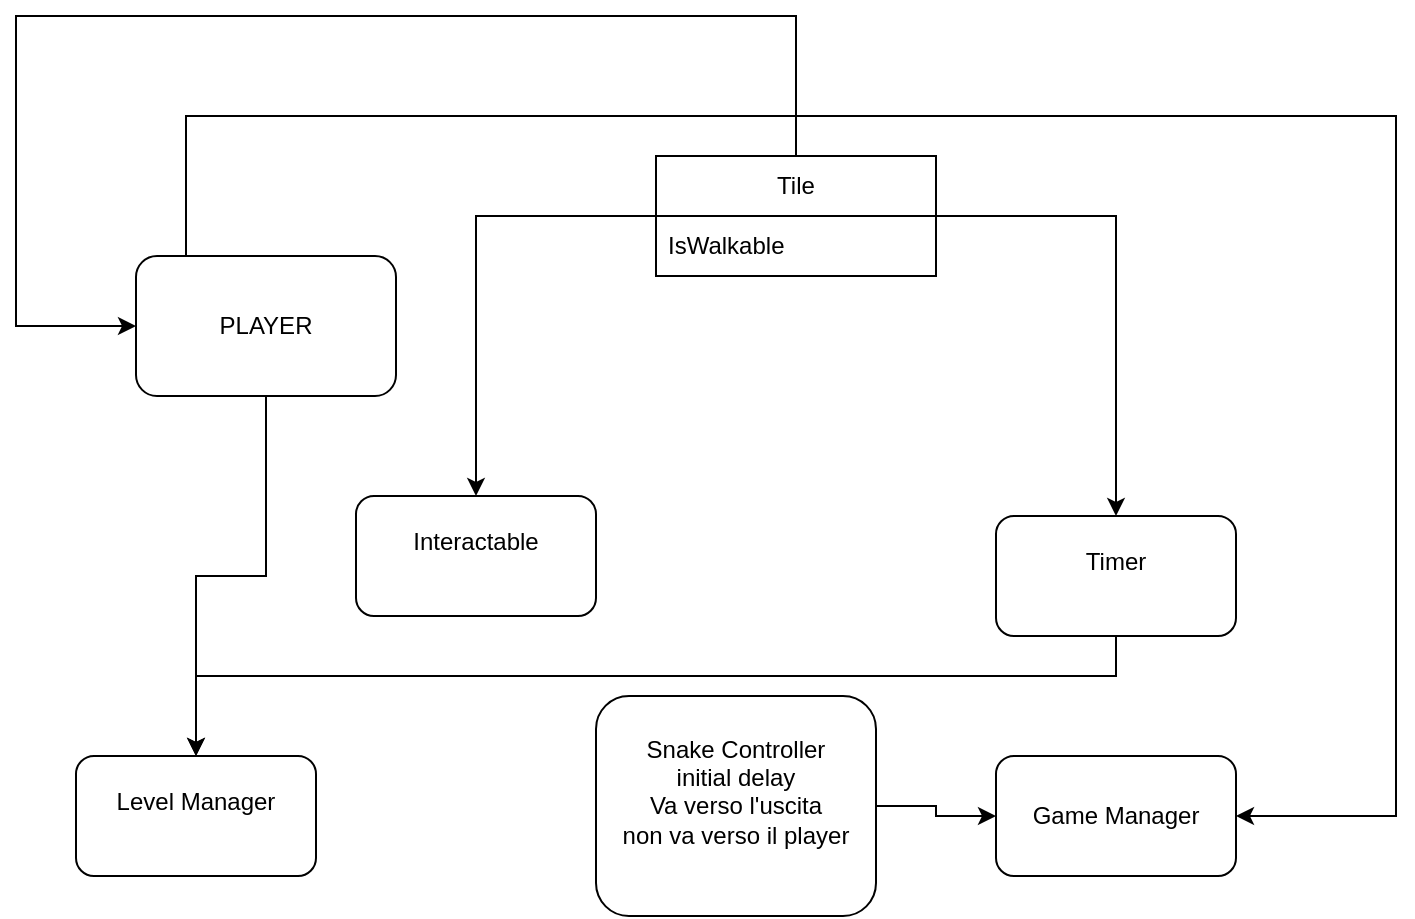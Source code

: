 <mxfile version="20.8.16" type="github">
  <diagram name="Pagina-1" id="eNxejhJkcg2oES6yqtC5">
    <mxGraphModel dx="875" dy="465" grid="1" gridSize="10" guides="1" tooltips="1" connect="1" arrows="1" fold="1" page="1" pageScale="1" pageWidth="827" pageHeight="1169" math="0" shadow="0">
      <root>
        <mxCell id="0" />
        <mxCell id="1" parent="0" />
        <mxCell id="p01Oh5X6uxGRXIhhT5J_-15" style="edgeStyle=orthogonalEdgeStyle;rounded=0;orthogonalLoop=1;jettySize=auto;html=1;" edge="1" parent="1" source="p01Oh5X6uxGRXIhhT5J_-1" target="p01Oh5X6uxGRXIhhT5J_-10">
          <mxGeometry relative="1" as="geometry" />
        </mxCell>
        <mxCell id="p01Oh5X6uxGRXIhhT5J_-16" style="edgeStyle=orthogonalEdgeStyle;rounded=0;orthogonalLoop=1;jettySize=auto;html=1;" edge="1" parent="1" source="p01Oh5X6uxGRXIhhT5J_-1" target="p01Oh5X6uxGRXIhhT5J_-12">
          <mxGeometry relative="1" as="geometry">
            <Array as="points">
              <mxPoint x="115" y="60" />
              <mxPoint x="720" y="60" />
              <mxPoint x="720" y="410" />
            </Array>
          </mxGeometry>
        </mxCell>
        <mxCell id="p01Oh5X6uxGRXIhhT5J_-1" value="PLAYER" style="rounded=1;whiteSpace=wrap;html=1;" vertex="1" parent="1">
          <mxGeometry x="90" y="130" width="130" height="70" as="geometry" />
        </mxCell>
        <mxCell id="p01Oh5X6uxGRXIhhT5J_-18" style="edgeStyle=orthogonalEdgeStyle;rounded=0;orthogonalLoop=1;jettySize=auto;html=1;" edge="1" parent="1" source="p01Oh5X6uxGRXIhhT5J_-6" target="p01Oh5X6uxGRXIhhT5J_-10">
          <mxGeometry relative="1" as="geometry">
            <Array as="points">
              <mxPoint x="580" y="340" />
              <mxPoint x="120" y="340" />
            </Array>
          </mxGeometry>
        </mxCell>
        <mxCell id="p01Oh5X6uxGRXIhhT5J_-6" value="&lt;div&gt;Timer&lt;/div&gt;&lt;div&gt;&lt;br&gt;&lt;/div&gt;" style="rounded=1;whiteSpace=wrap;html=1;" vertex="1" parent="1">
          <mxGeometry x="520" y="260" width="120" height="60" as="geometry" />
        </mxCell>
        <mxCell id="p01Oh5X6uxGRXIhhT5J_-8" value="&lt;div&gt;Interactable&lt;/div&gt;&lt;div&gt;&lt;br&gt;&lt;/div&gt;" style="rounded=1;whiteSpace=wrap;html=1;" vertex="1" parent="1">
          <mxGeometry x="200" y="250" width="120" height="60" as="geometry" />
        </mxCell>
        <mxCell id="p01Oh5X6uxGRXIhhT5J_-10" value="&lt;div&gt;Level Manager&lt;/div&gt;&lt;div&gt;&lt;br&gt;&lt;/div&gt;" style="rounded=1;whiteSpace=wrap;html=1;" vertex="1" parent="1">
          <mxGeometry x="60" y="380" width="120" height="60" as="geometry" />
        </mxCell>
        <mxCell id="p01Oh5X6uxGRXIhhT5J_-19" style="edgeStyle=orthogonalEdgeStyle;rounded=0;orthogonalLoop=1;jettySize=auto;html=1;" edge="1" parent="1" source="p01Oh5X6uxGRXIhhT5J_-11" target="p01Oh5X6uxGRXIhhT5J_-12">
          <mxGeometry relative="1" as="geometry" />
        </mxCell>
        <mxCell id="p01Oh5X6uxGRXIhhT5J_-11" value="&lt;div&gt;Snake Controller&lt;br&gt;initial delay&lt;br&gt;Va verso l&#39;uscita &lt;br&gt;non va verso il player&lt;br&gt;&lt;/div&gt;&lt;div&gt;&lt;br&gt;&lt;/div&gt;" style="rounded=1;whiteSpace=wrap;html=1;" vertex="1" parent="1">
          <mxGeometry x="320" y="350" width="140" height="110" as="geometry" />
        </mxCell>
        <mxCell id="p01Oh5X6uxGRXIhhT5J_-12" value="&lt;div&gt;Game Manager&lt;/div&gt;" style="rounded=1;whiteSpace=wrap;html=1;" vertex="1" parent="1">
          <mxGeometry x="520" y="380" width="120" height="60" as="geometry" />
        </mxCell>
        <mxCell id="p01Oh5X6uxGRXIhhT5J_-24" style="edgeStyle=orthogonalEdgeStyle;rounded=0;orthogonalLoop=1;jettySize=auto;html=1;" edge="1" parent="1" source="p01Oh5X6uxGRXIhhT5J_-20" target="p01Oh5X6uxGRXIhhT5J_-8">
          <mxGeometry relative="1" as="geometry" />
        </mxCell>
        <mxCell id="p01Oh5X6uxGRXIhhT5J_-25" style="edgeStyle=orthogonalEdgeStyle;rounded=0;orthogonalLoop=1;jettySize=auto;html=1;" edge="1" parent="1" source="p01Oh5X6uxGRXIhhT5J_-20" target="p01Oh5X6uxGRXIhhT5J_-6">
          <mxGeometry relative="1" as="geometry" />
        </mxCell>
        <mxCell id="p01Oh5X6uxGRXIhhT5J_-28" value="" style="edgeStyle=orthogonalEdgeStyle;rounded=0;orthogonalLoop=1;jettySize=auto;html=1;entryX=0;entryY=0.5;entryDx=0;entryDy=0;" edge="1" parent="1" source="p01Oh5X6uxGRXIhhT5J_-20" target="p01Oh5X6uxGRXIhhT5J_-1">
          <mxGeometry relative="1" as="geometry">
            <mxPoint x="40" y="170" as="targetPoint" />
            <Array as="points">
              <mxPoint x="420" y="10" />
              <mxPoint x="30" y="10" />
              <mxPoint x="30" y="165" />
            </Array>
          </mxGeometry>
        </mxCell>
        <mxCell id="p01Oh5X6uxGRXIhhT5J_-20" value="Tile" style="swimlane;fontStyle=0;childLayout=stackLayout;horizontal=1;startSize=30;horizontalStack=0;resizeParent=1;resizeParentMax=0;resizeLast=0;collapsible=1;marginBottom=0;whiteSpace=wrap;html=1;" vertex="1" parent="1">
          <mxGeometry x="350" y="80" width="140" height="60" as="geometry" />
        </mxCell>
        <mxCell id="p01Oh5X6uxGRXIhhT5J_-21" value="IsWalkable" style="text;strokeColor=none;fillColor=none;align=left;verticalAlign=middle;spacingLeft=4;spacingRight=4;overflow=hidden;points=[[0,0.5],[1,0.5]];portConstraint=eastwest;rotatable=0;whiteSpace=wrap;html=1;" vertex="1" parent="p01Oh5X6uxGRXIhhT5J_-20">
          <mxGeometry y="30" width="140" height="30" as="geometry" />
        </mxCell>
      </root>
    </mxGraphModel>
  </diagram>
</mxfile>

